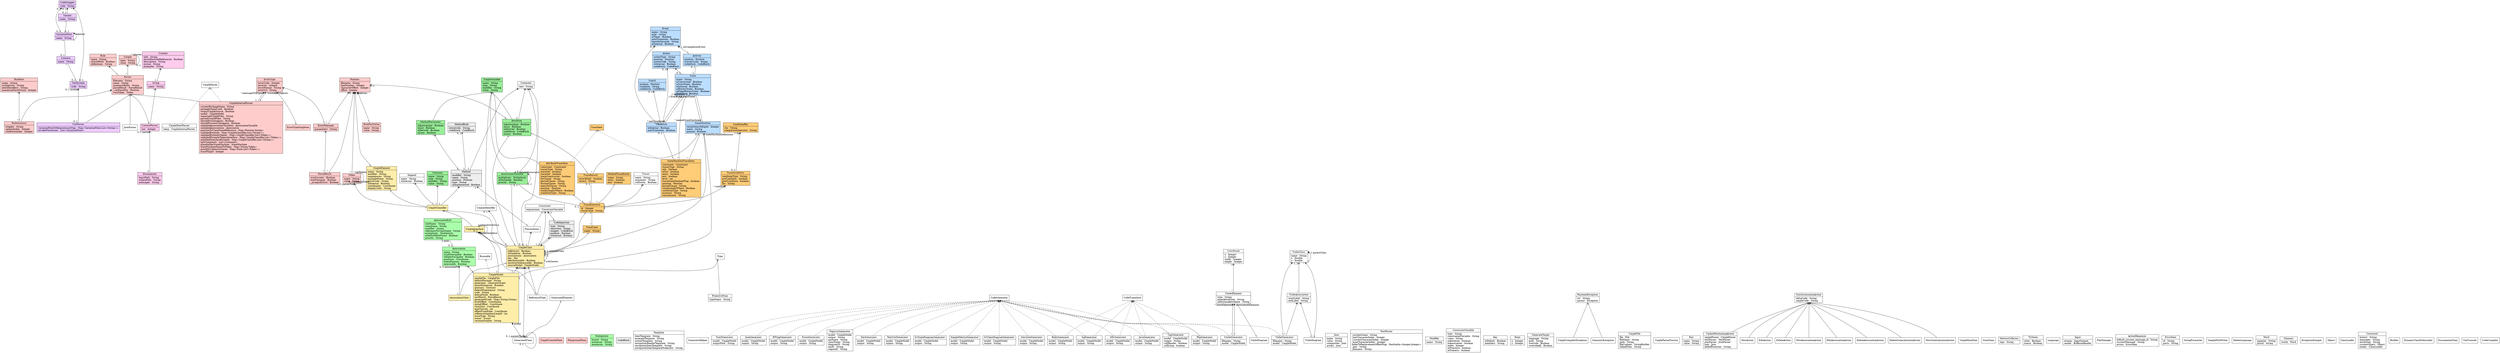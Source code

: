 // Code generated by Umple

digraph "DiagramMaster" {
  size="80,10"
  rankdir="BT"
  node [shape=record; href="javascript:Action.selectClass(\"\N\");"];

  // Class: Parser
  "Parser" [ style=filled, fillcolor="#FFCCCC" shape=record, label="{Parser|filename\ :\ String\l\
name\ :\ String\l\
grammarRules\ :\ String\l\
parseResult\ :\ ParseResult\l\
_curParsePos\ :\ Position\l\
rootToken\ :\ Token\l}",
   tooltip="class Parser
* Parses an Umple file (.ump) based on grammar rules.
 
 As parsing is going on \"tokens\" will be created and linked together in a hierarchy fashion based on what was parsed.
@umplesource DiagramMaster.ump 26
@umplesource Parser.ump 185
@umplesource Parser_Code.ump 710
"];

  // Class: UmpleInternalParser
  "UmpleInternalParser" [ style=filled, fillcolor="#FFCCCC" shape=record, label="{UmpleInternalParser|currentPackageName\ :\ String\l\
packageNameUsed\ :\ Boolean\l\
outputUmpleSource\ :\ Boolean\l\
model\ :\ UmpleModel\l\
unparsedUmpleFiles\ :\ String\l\
parsedUmpleFiles\ :\ String\l\
shouldProcessAgain\ :\ Boolean\l\
shouldProcessClassAgain\ :\ Boolean\l\
unlinkedAssociationVariables\ :\ AssociationVariable\l\
unlinkedAssociations\ :\ Association\l\
positionToClassNameReference\ :\ Map&lt;Position,String&gt;\l\
unlinkedExtends\ :\ Map&lt;UmpleClassifier,List&lt;String&gt;&gt;\l\
unlinkedExtendsTokens\ :\ Map&lt;UmpleClassifier,List&lt;Token&gt;&gt;\l\
unlinkedExtendsTokensInterface\ :\ Map&lt;UmpleClassifier,List&lt;Token&gt;&gt;\l\
unlinkedInterfaceExtends\ :\ Map&lt;UmpleClassifier,List&lt;String&gt;&gt;\l\
lastComments\ :\ List&lt;Comment&gt;\l\
placeholderStateMachine\ :\ StateMachine\l\
stateMachineNameToToken\ :\ Map&lt;String,Token&gt;\l\
possiblyUnknownStates\ :\ Map&lt;State,List&lt;Token&gt;&gt;\l\
traceFlagId\ :\ Integer\l}",
   tooltip="class UmpleInternalParser
Pink for core Umple classes for parsing and the model
Copyright: All contributers to the Umple Project

This file is made available subject to the open source license found at:
http://umple.org/license
This is our internal parser implementation for the Umple language.  It uses
a generic Parser that can read an external EBNF grammar file, and then populate
an abstract syntax tree.

The work of the UmpleInternalParser is 

a) The grammar definition (defined externally in *.grammar files)
b) Analyzing the AST to populate an Umple meta model instance
c) Delegating to our code generator to produce the necessary artifacts (i.e. Java / PHP / Ruby code)

Please refer to UmpleInternalParser_Code.ump for implementation details.
@umplesource DiagramMaster.ump 24
@umplesource UmpleInternalParser.ump 23
@umplesource UmpleInternalParser_Code.ump 33
@umplesource UmpleInternalParser_CodeCore.ump 17
@umplesource UmpleInternalParser_CodeClass.ump 17
@umplesource UmpleInternalParser_CodeConstraints.ump 17
@umplesource UmpleInternalParser_CodeStateMachine.ump 17
@umplesource UmpleInternalParser_CodeTrace.ump 17
@umplesource UmpleInternalParser_CodeLayout.ump 17
"];
  "UmpleInternalParser" -> "Parser" [arrowhead="empty"; samehead="gen"];

  "UmpleInternalParser" -> "UmpleParser" [  arrowhead="empty"; samehead="gen"; style=dashed];


  // Class: Rule
  "Rule" [ style=filled, fillcolor="#FFCCCC" shape=record, label="{Rule|name\ :\ String\l\
shouldHide\ :\ Boolean\l\
definitions\ :\ String\l}",
   tooltip="class Rule
* Represents a grammar rule, which has a name and contains definitions that describe it.
 
 Examples of this are a class definition.
@umplesource DiagramMaster.ump 27
@umplesource Parser.ump 143
"];

  // Class: Couple
  "Couple" [ style=filled, fillcolor="#FFCCCC" shape=record, label="{Couple|open\ :\ String\l\
close\ :\ String\l}",
   tooltip="class Couple
* An open-close pair, such as open curly brackets and close curly brackets
 Used to identify block start and end while parsing
@umplesource DiagramMaster.ump 28
@umplesource Parser.ump 18
@umplesource Parser_Code.ump 12
"];

  // Class: Position
  "Position" [ style=filled, fillcolor="#FFCCCC" shape=record, label="{Position|filename\ :\ String\l\
lineNumber\ :\ Integer\l\
characterOffset\ :\ Integer\l\
offset\ :\ Integer\l}",
   tooltip="class Position
* Used to indicate the coordinates of a position when parsing.  This is done by keeping track of the
 filename, the line number and the corresponding offset on that line number.
@umplesource DiagramMaster.ump 29
@umplesource Parser.ump 121
@umplesource Parser_Code.ump 322
"];

  // Class: RulePartValue
  "RulePartValue" [ style=filled, fillcolor="#FFCCCC" shape=record, label="{RulePartValue|name\ :\ String\l\
value\ :\ String\l}",
   tooltip="class RulePartValue
@umplesource DiagramMaster.ump 30
@umplesource Parser.ump 154
"];

  // Class: RulePart
  "RulePart" [ style=filled, fillcolor="#FFCCCC" shape=record, label="{RulePart|name\ :\ String\l\
multiplicity\ :\ String\l\
nextIdentifiers\ :\ String\l\
maximumPartsFound\ :\ Integer\l}",
   tooltip="class RulePart
* Part of a grammar rule
@umplesource DiagramMaster.ump 31
@umplesource Parser.ump 164
@umplesource Parser_Code.ump 426
"];

  // Class: RuleInstance
  "RuleInstance" [ style=filled, fillcolor="#FFCCCC" shape=record, label="{RuleInstance|stopAts\ :\ String\l\
updateIndex\ :\ Integer\l\
rulePartsIndex\ :\ Integer\l}",
   tooltip="class RuleInstance
* Data captured during parsing when a certain rule matches
@umplesource DiagramMaster.ump 32
@umplesource Parser.ump 214
@umplesource Parser_Code.ump 1399
"];

  // Class: Token
  "Token" [ style=filled, fillcolor="#FFCCCC" shape=record, label="{Token|name\ :\ String\l\
value\ :\ String\l}",
   tooltip="class Token
* Fundamental to all parsing, used in conjunction with rules and their definitions.
 As parsing is taking place these will indicate what is currently being looked for
 (such as a class definition or attribute) and helps to keep
 track of the positions that the input parser parsed things at.
@umplesource DiagramMaster.ump 33
@umplesource Parser.ump 100
@umplesource Parser_Code.ump 81
"];

  // Class: ErrorType
  "ErrorType" [ style=filled, fillcolor="#FFCCCC" shape=record, label="{ErrorType|errorCode\ :\ Integer\l\
severity\ :\ Integer\l\
errorFormat\ :\ String\l\
errorUrl\ :\ String\l}",
   tooltip="class ErrorType
* Represents an error type, which contains an error code, the severity of the error, etc.
 Error data is read from the en.error file
@umplesource DiagramMaster.ump 34
@umplesource Parser.ump 67
@umplesource Parser_Code.ump 1714
"];

  // Class: ErrorTypeSingleton
  "ErrorTypeSingleton" [ style=filled, fillcolor="#FFCCCC" shape=record, label="{ErrorTypeSingleton}",
   tooltip="class ErrorTypeSingleton
* Lists all the errors in the system
@umplesource DiagramMaster.ump 35
@umplesource Parser.ump 84
@umplesource Parser_Code.ump 1725
"];

  // Class: ErrorMessage
  "ErrorMessage" [ style=filled, fillcolor="#FFCCCC" shape=record, label="{ErrorMessage|parameters\ :\ String\l}",
   tooltip="class ErrorMessage
* Represents an error message, typically used with parsing.
@umplesource DiagramMaster.ump 36
@umplesource Parser.ump 51
@umplesource Parser_Code.ump 1693
"];

  // Class: ParseResult
  "ParseResult" [ style=filled, fillcolor="#FFCCCC" shape=record, label="{ParseResult|wasSuccess\ :\ Boolean\l\
hasWarnings\ :\ Boolean\l\
_acceptsErrors\ :\ Boolean\l}",
   tooltip="class ParseResult
* Represents the results of parsing, such as if it was successful,
 whether it had warnings, etc.
@umplesource DiagramMaster.ump 37
@umplesource Parser.ump 29
@umplesource Parser_Code.ump 1626
"];

  // Class: UmpleConsoleMain
  "UmpleConsoleMain" [ style=filled, fillcolor="#FFCCCC" shape=record, label="{UmpleConsoleMain}",
   tooltip="class UmpleConsoleMain
* Main program for the command line Umple compiler
 Run java -jar umple.jar --help for details
 Takes an umple file as an argument, which can in turn use (include) other
@umplesource DiagramMaster.ump 38
@umplesource Main_Code.ump 19
"];

  // Class: PlaygroundMain
  "PlaygroundMain" [ style=filled, fillcolor="#FFCCCC" shape=record, label="{PlaygroundMain}",
   tooltip="class PlaygroundMain
* Main program for umplesync.jar which is used by umpleonline
 when it wants to send changes to the diagram and have them applied to
 the text and vice versa

 TODO: Code smell - rename?
@umplesource DiagramMaster.ump 39
@umplesource Main_Code.ump 309
"];

  // Class: UmpleModel
  "UmpleModel" [ style=filled, fillcolor="#FFEEAA" shape=record, label="{UmpleModel|umpleFile\ :\ UmpleFile\l\
defaultPackage\ :\ String\l\
generates\ :\ GenerateTarget\l\
shouldGenerate\ :\ Boolean\l\
glossary\ :\ Glossary\l\
defaultNamespace\ :\ String\l\
code\ :\ String\l\
debugMode\ :\ Boolean\l\
lastResult\ :\ ParseResult\l\
generatedCode\ :\ Map&lt;String,String&gt;\l\
levelOffset\ :\ Coordinate\l\
initialOffset\ :\ Coordinate\l\
classSize\ :\ Coordinate\l\
maxYLevels\ :\ int\l\
offsetFromEdge\ :\ Coordinate\l\
reflexiveSegmentLength\ :\ int\l\
traceType\ :\ String\l\
tracer\ :\ Tracer\l\
versionNumber\ :\ String\l}",
   tooltip="class UmpleModel
Yellow for Classifiers, classes etc.
* Class UmpleModel is the central class describing the system being compiled.
 
 The model contains everything that was derived from an Umple file (.ump) when it was parsed such as 
 the classes, attributes, associations, state machines, methods, etc that were in it.
 
 Put another way, when an Umple file (.ump) is parsed an Umple model is populated with everything that was parsed from that file.
 
 Because of this it is absolutely critical to understand the model since it is basically the \"root\" of everything.
*
 In Umple_Code.ump: Methods for manipulating the Model
@umplesource DiagramMaster.ump 42
@umplesource Umple.ump 25
@umplesource Trace.ump 17
@umplesource UmpleVersion.ump 13
@umplesource Umple_Code.ump 18
"];
  "UmpleModel" -> "Runnable" [  arrowhead="empty"; samehead="gen"; style=dashed];


  // Class: UmpleElement
  "UmpleElement" [ style=filled, fillcolor="#FFEEAA" shape=record, label="{UmpleElement|name\ :\ String\l\
modifier\ :\ String\l\
namespaces\ :\ String\l\
packageName\ :\ String\l\
extraCode\ :\ String\l\
isInternal\ :\ Boolean\l\
coordinates\ :\ Coordinate\l\
displayColor\ :\ String\l}",
   tooltip="class UmpleElement
* An UmpleElement is one of the top-level items found in an Umple model
 Currently it has one subclass, UmpleClassifier
@umplesource DiagramMaster.ump 45
@umplesource Umple.ump 72
@umplesource Umple_Code.ump 622
"];

  // Class: UmpleClassifier
  "UmpleClassifier" [ style=filled, fillcolor="#FFEEAA" shape=record, label="{UmpleClassifier}",
   tooltip="class UmpleClassifier
* Represents an Umple classifier: a Class or Interface
@umplesource DiagramMaster.ump 44
@umplesource Umple.ump 308
"];
  "UmpleClassifier" -> "UmpleElement" [arrowhead="empty"; samehead="gen"];


  // Class: UmpleInterface
  "UmpleInterface" [ style=filled, fillcolor="#FFEEAA" shape=record, label="{UmpleInterface}",
   tooltip="class UmpleInterface
* Represents a interface.
 Like a class, but can't have any concrete methods, attributes or associations.
@umplesource DiagramMaster.ump 43
@umplesource Umple.ump 325
@umplesource Umple_Code.ump 591
"];
  "UmpleInterface" -> "UmpleClassifier" [arrowhead="empty"; samehead="gen"];


  // Class: UmpleClass
  "UmpleClass" [ style=filled, fillcolor="#FFEEAA" shape=record, label="{UmpleClass|isAbstract\ :\ Boolean\l\
isSingleton\ :\ Boolean\l\
associations\ :\ Association\l\
key\ :\ Key\l\
iAmImmutable\ :\ Boolean\l\
ancestorIsImmutable\ :\ Boolean\l\
sourceModel\ :\ UmpleModel\l}",
   tooltip="class UmpleClass
* An UmpleClass can contain attributes, associations, state machines and methods.
 It can also have various other information such as a key (to identify uniqueness),
 code to inject into generated code, and comments. It can be tagged with various
 patterns, such as 'singleton', meaning that there can only be one instance,
 and abstract, meaning it can't have any instances.
* In Umple_Code.ump: Methods for computing complex properties
@umplesource DiagramMaster.ump 47
@umplesource Umple.ump 343
@umplesource Trace.ump 159
@umplesource Umple_Code.ump 656
"];
  "UmpleClass" -> "UmpleClassifier" [arrowhead="empty"; samehead="gen"];


  // Class: AssociationClass
  "AssociationClass" [ style=filled, fillcolor="#FFEEAA" shape=record, label="{AssociationClass}",
   tooltip="class AssociationClass
* A combination of Class and Association (as defined in UML)
 An AssociationClass is a full-fledged class, but at the same time
 It associates two other classes that would otherwise have a many-many
 relationship. Instances of the AssociationClass represent data 
 held by the links between those two classes.
@umplesource DiagramMaster.ump 46
@umplesource Umple.ump 419
@umplesource Umple_Code.ump 645
"];
  "AssociationClass" -> "UmpleClass" [arrowhead="empty"; samehead="gen"];


  // Class: Association
  "Association" [ style=filled, fillcolor="#AAFFAA" shape=record, label="{Association|name\ :\ String\l\
isLeftNavigable\ :\ Boolean\l\
isRightNavigable\ :\ Boolean\l\
positions\ :\ Coordinate\l\
tokenPosition\ :\ Position\l\
immutable\ :\ Boolean\l}",
   tooltip="class Association
Green for things to do with associations and attributes
* Represents an association, typically between two Umple classes (1-1, 1-*, *-1, etc).
 An association in UML/Umple represents a relationship that exists at run time
 where instances of one class reference the other, and (if bidirectional) instance
 of the other class reference the first cass.
 The number of references is governed by the Multiplicity at each AssociationEnd
@umplesource DiagramMaster.ump 50
@umplesource Umple.ump 492
@umplesource Umple_Code.ump 1110
"];

  // Class: AssociationEnd
  "AssociationEnd" [ style=filled, fillcolor="#AAFFAA" shape=record, label="{AssociationEnd|roleName\ :\ String\l\
className\ :\ String\l\
modifier\ :\ String\l\
referenceToClassName\ :\ String\l\
multiplicity\ :\ Multiplicity\l\
isDefaultRoleName\ :\ Boolean\l\
priority\ :\ String\l}",
   tooltip="class AssociationEnd
* An association end represents one logical end of an association
 
 See also AssociationVariable
 TODO: Code smell referenceToClassName is a duplication, can access via the association 
 Create a derived attribute otherend (the other AssociationEnd)
* In Umple_Code.ump: Methods for computing compound properties
@umplesource DiagramMaster.ump 51
@umplesource Umple.ump 514
@umplesource Umple_Code.ump 1223
"];

  // Class: Multiplicity
  "Multiplicity" [ style=filled, fillcolor="#AAFFAA" shape=record, label="{Multiplicity|bound\ :\ String\l\
minimum\ :\ String\l\
maximum\ :\ String\l}",
   tooltip="class Multiplicity
* A multplicity constrains the number of linked objects at one end of an
 association

 TODO: extract derived attributes from Umple_Code.ump (getLowerBound etc.)
* In Umple_Code.ump: Methods for querying various propertiies of a Multiplicit
@umplesource DiagramMaster.ump 52
@umplesource Umple.ump 565
@umplesource Umple_Code.ump 1521
"];

  // Class: UmpleVariable
  "UmpleVariable" [ style=filled, fillcolor="#99EE99" shape=record, label="{UmpleVariable|name\ :\ String\l\
type\ :\ String\l\
modifier\ :\ String\l\
value\ :\ String\l}",
   tooltip="class UmpleVariable
* Superclass for tracking member variables in all target languages
 TODO: Code smell because we have both an association variable and also an association
 This class should go and instead AssociationEnd should be the member variable
@umplesource DiagramMaster.ump 54
@umplesource Umple.ump 430
@umplesource Umple_Code.ump 1050
@umplesource Trace_Code.ump 16
"];

  // Class: AssociationVariable
  "AssociationVariable" [ style=filled, fillcolor="#99EE99" shape=record, label="{AssociationVariable|multiplicity\ :\ Multiplicity\l\
isNavigable\ :\ Boolean\l\
priority\ :\ String\l}",
   tooltip="class AssociationVariable
* An association variable represents one of the variables used to represent
 an association. In a two-directional association (navigable) there would
 be one of these in each associated class.

 See also AssociationEnd

 TODO: Code smell. Should be replaced by the 'otherEnd' of the AssociationEnd
* In Umple_Code.ump: Methods for testing various complex properties
@umplesource DiagramMaster.ump 55
@umplesource Umple.ump 542
@umplesource Umple_Code.ump 1347
"];
  "AssociationVariable" -> "UmpleVariable" [arrowhead="empty"; samehead="gen"];


  // Class: MethodParameter
  "MethodParameter" [ style=filled, fillcolor="#99EE99" shape=record, label="{MethodParameter|isAutounique\ :\ Boolean\l\
isList\ :\ Boolean\l\
isDerived\ :\ Boolean\l\
isLazy\ :\ Boolean\l}",
   tooltip="class MethodParameter
* Represents a parameter in a method and its various forms.
@umplesource DiagramMaster.ump 56
@umplesource Umple.ump 177
"];
  "MethodParameter" -> "UmpleVariable" [arrowhead="empty"; samehead="gen"];


  // Class: Attribute
  "Attribute" [ style=filled, fillcolor="#99EE99" shape=record, label="{Attribute|isAutounique\ :\ Boolean\l\
isList\ :\ Boolean\l\
isDerived\ :\ Boolean\l\
codeblock\ :\ CodeBlock\l\
isLazy\ :\ Boolean\l}",
   tooltip="class Attribute
* Represents an attribute.
 An attribute is more abstract than an instance variable / property in that
 it can be derived, and have various other modifiers such as being
 initialized, lazy (does not appear in constructor and must be initialized
 after construction), etc.
@umplesource DiagramMaster.ump 57
@umplesource Umple.ump 458
@umplesource Umple_Code.ump 1077
"];
  "Attribute" -> "UmpleVariable" [arrowhead="empty"; samehead="gen"];


  // Class: Constant
  "Constant" [ style=filled, fillcolor="#99EE99" shape=record, label="{Constant|name\ :\ String\l\
type\ :\ String\l\
modifier\ :\ String\l\
value\ :\ String\l}",
   tooltip="class Constant
* Represents a constant.
@umplesource DiagramMaster.ump 58
@umplesource Umple.ump 157
"];

  // Class: State
  "State" [ style=filled, fillcolor="#BBDDFF" shape=record, label="{State|name\ :\ String\l\
isConcurrent\ :\ Boolean\l\
isStartState\ :\ Boolean\l\
isInternal\ :\ Boolean\l\
isHistoryState\ :\ Boolean\l\
isDeepHistoryState\ :\ Boolean\l\
finalState\ :\ Boolean\l}",
   tooltip="class State
Blue for things to do with state machines
* One of the values in which a state machine can be at any given point in time
@umplesource DiagramMaster.ump 61
@umplesource StateMachine.ump 37
@umplesource StateMachine_Code.ump 303
@umplesource Trace_Code.ump 62
"];

  // Class: StateMachine
  "StateMachine" [ style=filled, fillcolor="#BBDDFF" shape=record, label="{StateMachine|recentSearchDepth\ :\ Integer\l\
name\ :\ String\l\
queued\ :\ Boolean\l}",
   tooltip="class StateMachine
* An entity in a running program that can have a set of values (states) and which
 changes values by taking transitions in response to various events.
@umplesource DiagramMaster.ump 62
@umplesource StateMachine.ump 18
@umplesource StateMachine_Code.ump 14
"];

  // Class: Event
  "Event" [ style=filled, fillcolor="#BBDDFF" shape=record, label="{Event|name\ :\ String\l\
args\ :\ String\l\
isTimer\ :\ Boolean\l\
autoTransition\ :\ Boolean\l\
timerInSeconds\ :\ String\l\
isInternal\ :\ Boolean\l}",
   tooltip="class Event
@umplesource DiagramMaster.ump 63
@umplesource StateMachine.ump 162
@umplesource StateMachine_Code.ump 445
"];

  // Class: Action
  "Action" [ style=filled, fillcolor="#BBDDFF" shape=record, label="{Action|actionType\ :\ String\l\
position\ :\ Position\l\
actionCode\ :\ String\l\
isInternal\ :\ Boolean\l\
codeblock\ :\ CodeBlock\l}",
   tooltip="class Action
* A quickly-executed block of code that is run upon entry or exit from a state
@umplesource DiagramMaster.ump 64
@umplesource StateMachine.ump 124
"];

  // Class: Activity
  "Activity" [ style=filled, fillcolor="#BBDDFF" shape=record, label="{Activity|position\ :\ Position\l\
activityCode\ :\ String\l\
codeblock\ :\ CodeBlock\l}",
   tooltip="class Activity
* Some code to execute for an extended period while in a state
 This code is found after they keyword 'do' in Umple
 The code is executed in a separate threat, and can be terminated by
 an outgoing transition. Upon completion of the activity, any
 autotransition will be taken
@umplesource DiagramMaster.ump 65
@umplesource StateMachine.ump 63
"];

  // Class: Transition
  "Transition" [ style=filled, fillcolor="#BBDDFF" shape=record, label="{Transition|isInternal\ :\ Boolean\l\
autoTransition\ :\ Boolean\l}",
   tooltip="class Transition
* Specifies, within a state, what happens with a certain event (method call) occurs
 Normally the state machine will go to a new state after executing various actions and
 activities.
 The guard is a boolean condition that may prevent triggering the transition
@umplesource DiagramMaster.ump 66
@umplesource StateMachine.ump 105
@umplesource StateMachine_Code.ump 435
"];

  // Class: Guard
  "Guard" [ style=filled, fillcolor="#BBDDFF" shape=record, label="{Guard|position\ :\ Position\l\
condition\ :\ String\l\
codeblock\ :\ CodeBlock\l}",
   tooltip="class Guard
* A boolean condition that is checked when an event method is called
 If the result is true the transition may be taken
@umplesource DiagramMaster.ump 67
@umplesource StateMachine.ump 179
"];

  // Class: VmlParser
  "VmlParser" [ style=filled, fillcolor="#EECCFF" shape=record, label="{VmlParser|variationPointToRequiresListMap\ :\ Map&lt;VariationPoint,List&lt;String&gt;&gt;\l\
invokedVariations\ :\ List&lt;VariationPoint&gt;\l}",
   tooltip="class VmlParser
Purple for VML stuff
* Specialist parser for parsing VML
@umplesource DiagramMaster.ump 70
@umplesource Vml.ump 95
@umplesource Vml_Code.ump 174
@umplesource Vml_Code.ump 401
"];
  "VmlParser" -> "Parser" [arrowhead="empty"; samehead="gen"];


  // Class: VmlSystem
  "VmlSystem" [ style=filled, fillcolor="#EECCFF" shape=record, label="{VmlSystem|code\ :\ String\l}",
   tooltip="class VmlSystem
* VML (Variability Modeling Language) is an Umple add-on that
 allows you co construct and Umple model from a variety of
 CodeSnippets that are put together to create different
 versions of a product line or product family, by invoking
 one or more Variants of a variationPoint within a concern
 An online tool is available at
 http://try.umple.org/vml.php
 It is the intention to integrate VML into the core Umple language
@umplesource DiagramMaster.ump 71
@umplesource Vml.ump 24
@umplesource Vml_Code.ump 68
@umplesource Vml_Code.ump 392
"];

  // Class: Concern
  "Concern" [ style=filled, fillcolor="#EECCFF" shape=record, label="{Concern|name\ :\ String\l}",
   tooltip="class Concern
* A named group of VariationPoints.
POSITION INFORMATION
@umplesource DiagramMaster.ump 72
@umplesource Vml.ump 46
@umplesource Vml_Code.ump 87
@umplesource Vml_Code.ump 369
"];

  // Class: VariationPoint
  "VariationPoint" [ style=filled, fillcolor="#EECCFF" shape=record, label="{VariationPoint|name\ :\ String\l}",
   tooltip="class VariationPoint
* Identifies where one product line member may differ
 from another.
@umplesource DiagramMaster.ump 73
@umplesource Vml.ump 58
@umplesource Vml_Code.ump 127
@umplesource Vml_Code.ump 376
"];

  // Class: Variant
  "Variant" [ style=filled, fillcolor="#EECCFF" shape=record, label="{Variant|name\ :\ String\l}",
   tooltip="class Variant
* A named code snippet within a variabt
@umplesource DiagramMaster.ump 74
@umplesource Vml.ump 72
@umplesource Vml_Code.ump 159
@umplesource Vml_Code.ump 385
"];

  // Class: CodeSnippet
  "CodeSnippet" [ style=filled, fillcolor="#EECCFF" shape=record, label="{CodeSnippet|code\ :\ String\l}",
   tooltip="class CodeSnippet
* A piece of code (typically umple) that will be
 selected to be added to a product line if
 a certain variant within a variation point is
 selected.
@umplesource DiagramMaster.ump 75
@umplesource Vml.ump 85
@umplesource Vml_Code.ump 112
@umplesource Vml_Code.ump 408
"];

  // Class: Documenter
  "Documenter" [ style=filled, fillcolor="#FFCCEE" shape=record, label="{Documenter|inputPath\ :\ String\l\
outputPath\ :\ String\l\
messages\ :\ String\l}",
   tooltip="class Documenter
Violet for diagram stuff
* The tool to create the html text of the Umple user manual
@umplesource DiagramMaster.ump 78
@umplesource Documenter.ump 17
@umplesource Documenter_Code.ump 50
"];

  // Class: ContentParser
  "ContentParser" [ style=filled, fillcolor="#FFCCEE" shape=record, label="{ContentParser|init\ :\ Integer\l}",
   tooltip="class ContentParser
* Specialist parser for the Umple user manual
 Parses files in build/reference/*
@umplesource DiagramMaster.ump 79
@umplesource Documenter.ump 69
@umplesource Documenter_Code.ump 347
"];
  "ContentParser" -> "Parser" [arrowhead="empty"; samehead="gen"];


  // Class: Group
  "Group" [ style=filled, fillcolor="#FFCCEE" shape=record, label="{Group|name\ :\ String\l}",
   tooltip="class Group
* A section of the Umple user manual
 Defined in the build/references/order.group
@umplesource DiagramMaster.ump 80
@umplesource Documenter.ump 59
@umplesource Documenter_Code.ump 339
"];

  // Class: Content
  "Content" [ style=filled, fillcolor="#FFCCEE" shape=record, label="{Content|title\ :\ String\l\
shouldIncludeReferences\ :\ Boolean\l\
description\ :\ String\l\
syntax\ :\ String\l\
examples\ :\ String\l}",
   tooltip="class Content
* Data for the user manual taken from one of the files in 
 build/reference
@umplesource DiagramMaster.ump 81
@umplesource Documenter.ump 35
@umplesource Documenter_Code.ump 330
"];

  // Class: TraceDirective
  "TraceDirective" [ style=filled, fillcolor="#FFCC77" shape=record, label="{TraceDirective|id\ :\ Integer\l\
tracerType\ :\ String\l}",
   tooltip="class TraceDirective
Orange for Trace stuff
* A statement found in Umple that directs code to be generated
 to trace a model element and generate output using some tracing tool
@umplesource DiagramMaster.ump 85
@umplesource DiagramMaster.ump 92
@umplesource Trace.ump 71
"];

  // Class: TraceCase
  "TraceCase" [ style=filled, fillcolor="#FFCC77" shape=record, label="{TraceCase|name\ :\ String\l}",
   tooltip="class TraceCase
* To be done. A group of trace directives that can be switched on or off by other
 trace directives
@umplesource DiagramMaster.ump 86
@umplesource Trace.ump 153
"];

  // Class: TraceRecord
  "TraceRecord" [ style=filled, fillcolor="#FFCC77" shape=record, label="{TraceRecord|recordOnly\ :\ boolean\l\
record\ :\ String\l}",
   tooltip="class TraceRecord
* Data to record in a trace directive
@umplesource DiagramMaster.ump 87
@umplesource Trace.ump 52
"];

  // Class: TraceCondition
  "TraceCondition" [ style=filled, fillcolor="#FFCC77" shape=record, label="{TraceCondition|conditionType\ :\ String\l\
preCondition\ :\ boolean\l\
postCondition\ :\ boolean\l\
lhs\ :\ String\l}",
   tooltip="class TraceCondition
* An element of Boolean logic determining whether a trace directive
 when encountered, will result in trace output
@umplesource DiagramMaster.ump 88
@umplesource Trace.ump 33
"];

  // Class: StateMachineTraceItem
  "StateMachineTraceItem" [ style=filled, fillcolor="#FFCC77" shape=record, label="{StateMachineTraceItem|constraint\ :\ Constraint\l\
tracerType\ :\ String\l\
isIn\ :\ boolean\l\
isOut\ :\ boolean\l\
entry\ :\ boolean\l\
exit\ :\ boolean\l\
level\ :\ int\l\
traceStateMachineFlag\ :\ boolean\l\
position\ :\ Position\l\
periodClause\ :\ String\l\
conditionallyWhere\ :\ Boolean\l\
conditionType\ :\ String\l\
accessor\ :\ String\l\
concatinator\ :\ String\l}",
   tooltip="class StateMachineTraceItem
* An element of a trace directive that indicates to trace one or more state machines
 or transitions
@umplesource DiagramMaster.ump 89
@umplesource Trace.ump 122
@umplesource Trace_Code.ump 306
"];
  "StateMachineTraceItem" -> "TraceItem" [  arrowhead="empty"; samehead="gen"; style=dashed];


  // Class: AttributeTraceItem
  "AttributeTraceItem" [ style=filled, fillcolor="#FFCC77" shape=record, label="{AttributeTraceItem|constraint\ :\ Constraint\l\
tracerType\ :\ String\l\
traceSet\ :\ boolean\l\
traceGet\ :\ boolean\l\
traceConstructor\ :\ boolean\l\
forClause\ :\ String\l\
periodClause\ :\ String\l\
duringClause\ :\ String\l\
executeClause\ :\ String\l\
position\ :\ Position\l\
conditionallyWhere\ :\ Boolean\l\
conditionType\ :\ String\l}",
   tooltip="class AttributeTraceItem
* An element of a trace directive that indicates to trace one or more attributes
@umplesource DiagramMaster.ump 90
@umplesource Trace.ump 97
@umplesource Trace_Code.ump 195
"];
  "AttributeTraceItem" -> "TraceItem" [  arrowhead="empty"; samehead="gen"; style=dashed];


  // Class: MethodTraceEntity
  "MethodTraceEntity" [ style=filled, fillcolor="#FFCC77" shape=record, label="{MethodTraceEntity|name\ :\ String\l\
entry\ :\ boolean\l\
exit\ :\ boolean\l}",
   tooltip="class MethodTraceEntity
@umplesource DiagramMaster.ump 91
@umplesource Trace.ump 60
"];

  // Class: TraceItem
  "TraceItem" [ style=filled, fillcolor="#FFCC77" shape=record, label="{TraceItem}",
   tooltip="class TraceItem
@umplesource DiagramMaster.ump 93
"];

  // Class: ConditionRhs
  "ConditionRhs" [ style=filled, fillcolor="#FFCC77" shape=record, label="{ConditionRhs|rhs\ :\ String\l\
comparisonOperator\ :\ String\l}",
   tooltip="class ConditionRhs
@umplesource DiagramMaster.ump 94
@umplesource Trace.ump 43
"];

  // Class: Method
  "Method" [ style=filled, fillcolor="#EEEEEE" shape=record, label="{Method|modifier\ :\ String\l\
name\ :\ String\l\
position\ :\ Position\l\
type\ :\ String\l\
isImplemented\ :\ Boolean\l}",
   tooltip="class Method
Grey for methods and code injections
* A method in an Umple class or interface
 Umple Methods are coded by the programmer in the language(s) of their choice
@umplesource DiagramMaster.ump 97
@umplesource Umple.ump 108
@umplesource Umple_Code.ump 417
"];

  // Class: MethodBody
  "MethodBody" [ style=filled, fillcolor="#EEEEEE" shape=record, label="{MethodBody|extraCode\ :\ String\l\
codeblock\ :\ CodeBlock\l}",
   tooltip="class MethodBody
* The contents of a method, such as the code within it.
@umplesource DiagramMaster.ump 98
@umplesource Umple.ump 147
@umplesource Umple_Code.ump 461
"];

  // Class: CodeInjection
  "CodeInjection" [ style=filled, fillcolor="#EEEEEE" shape=record, label="{CodeInjection|type\ :\ String\l\
operation\ :\ String\l\
snippet\ :\ CodeBlock\l\
position\ :\ Position\l\
isInternal\ :\ Boolean\l}",
   tooltip="class CodeInjection
* A block of code that can be injected into one or more methods, constructor, etc.
@umplesource DiagramMaster.ump 99
@umplesource Umple.ump 281
@umplesource Umple_Code.ump 533
"];

  // Class: CodeBlock
  "CodeBlock" [ style=filled, fillcolor="#EEEEEE" shape=record, label="{CodeBlock}",
   tooltip="class CodeBlock
* A block of code in an arbitrary language to be injected into generated code
@umplesource DiagramMaster.ump 100
@umplesource Umple.ump 270
@umplesource Umple_Code.ump 483
"];

  // Class: Template
  "Template" [shape=record, label="{Template|htmlTemplate\ :\ String\l\
exampleTemplate\ :\ String\l\
syntaxTemplate\ :\ String\l\
navigationHeaderTemplate\ :\ String\l\
navigationItemTemplate\ :\ String\l\
navigationItemTemplateNoAnchor\ :\ String\l}",
   tooltip="class Template
* Set of html templates used in the Umple User manual for certain
 kinds of page elements
@umplesource Documenter.ump 79
@umplesource Documenter_Code.ump 412
"];

  // Class: GeneratorHelper
  "GeneratorHelper" [shape=record, label="{GeneratorHelper}",
   tooltip="class GeneratorHelper
@umplesource Generator.ump 37
@umplesource GeneratorHelper_Code.ump 20
@umplesource GeneratorHelper_CodeClass.ump 16
@umplesource GeneratorHelper_CodeStateMachine.ump 16
@umplesource GeneratorHelper_CodeTrace.ump 16
"];

  // Class: EcoreGenerator
  "EcoreGenerator" [shape=record, label="{EcoreGenerator|model\ :\ UmpleModel\l\
output\ :\ String\l}",
   tooltip="class EcoreGenerator
@umplesource Generator.ump 42
@umplesource Generator_CodeEcore.ump 12
"];
  "EcoreGenerator" -> "CodeGenerator" [  arrowhead="empty"; samehead="gen"; style=dashed];


  // Class: PapyrusGenerator
  "PapyrusGenerator" [shape=record, label="{PapyrusGenerator|model\ :\ UmpleModel\l\
output\ :\ String\l\
smName\ :\ String\l\
className\ :\ String\l\
diagramID\ :\ String\l\
smID\ :\ String\l\
regionID\ :\ String\l}",
   tooltip="class PapyrusGenerator
@umplesource Generator.ump 56
@umplesource Generator_CodePapyrus.ump 12
"];
  "PapyrusGenerator" -> "CodeGenerator" [  arrowhead="empty"; samehead="gen"; style=dashed];


  // Class: XmiGenerator
  "XmiGenerator" [shape=record, label="{XmiGenerator|model\ :\ UmpleModel\l\
output\ :\ String\l}",
   tooltip="class XmiGenerator
@umplesource Generator.ump 70
@umplesource Generator_CodeXmi.ump 12
"];
  "XmiGenerator" -> "CodeGenerator" [  arrowhead="empty"; samehead="gen"; style=dashed];


  // Class: TextUmlGenerator
  "TextUmlGenerator" [shape=record, label="{TextUmlGenerator|model\ :\ UmpleModel\l\
output\ :\ String\l}",
   tooltip="class TextUmlGenerator
@umplesource Generator.ump 84
@umplesource Generator_CodeTextUml.ump 12
"];
  "TextUmlGenerator" -> "CodeGenerator" [  arrowhead="empty"; samehead="gen"; style=dashed];


  // Class: GvStateDiagramGenerator
  "GvStateDiagramGenerator" [shape=record, label="{GvStateDiagramGenerator|model\ :\ UmpleModel\l\
output\ :\ String\l}",
   tooltip="class GvStateDiagramGenerator
@umplesource Generator.ump 98
@umplesource Generator_CodeGvStateDiagram.ump 26
"];
  "GvStateDiagramGenerator" -> "CodeGenerator" [  arrowhead="empty"; samehead="gen"; style=dashed];


  // Class: SimpleMetricsGenerator
  "SimpleMetricsGenerator" [shape=record, label="{SimpleMetricsGenerator|model\ :\ UmpleModel\l\
output\ :\ String\l}",
   tooltip="class SimpleMetricsGenerator
@umplesource Generator.ump 112
@umplesource Generator_CodeSimpleMetrics.ump 17
"];
  "SimpleMetricsGenerator" -> "CodeGenerator" [  arrowhead="empty"; samehead="gen"; style=dashed];


  // Class: GvClassDiagramGenerator
  "GvClassDiagramGenerator" [shape=record, label="{GvClassDiagramGenerator|model\ :\ UmpleModel\l\
output\ :\ String\l}",
   tooltip="class GvClassDiagramGenerator
@umplesource Generator.ump 126
@umplesource Generator_CodeGvClassDiagram.ump 18
"];
  "GvClassDiagramGenerator" -> "CodeGenerator" [  arrowhead="empty"; samehead="gen"; style=dashed];


  // Class: SimulateGenerator
  "SimulateGenerator" [shape=record, label="{SimulateGenerator|model\ :\ UmpleModel\l\
output\ :\ String\l}",
   tooltip="class SimulateGenerator
@umplesource Generator.ump 140
@umplesource Generator_CodeSimulate.ump 12
"];
  "SimulateGenerator" -> "CodeGenerator" [  arrowhead="empty"; samehead="gen"; style=dashed];


  // Class: YumlGenerator
  "YumlGenerator" [shape=record, label="{YumlGenerator|model\ :\ UmpleModel\l\
outputPath\ :\ String\l}",
   tooltip="class YumlGenerator
@umplesource Generator.ump 154
@umplesource Generator_CodeYuml.ump 12
"];
  "YumlGenerator" -> "CodeGenerator" [  arrowhead="empty"; samehead="gen"; style=dashed];


  // Class: JsonGenerator
  "JsonGenerator" [shape=record, label="{JsonGenerator|model\ :\ UmpleModel\l\
output\ :\ String\l}",
   tooltip="class JsonGenerator
@umplesource Generator.ump 167
@umplesource Generator_CodeJson.ump 12
"];
  "JsonGenerator" -> "CodeGenerator" [  arrowhead="empty"; samehead="gen"; style=dashed];


  // Class: JavaGenerator
  "JavaGenerator" [shape=record, label="{JavaGenerator|model\ :\ UmpleModel\l\
output\ :\ String\l}",
   tooltip="class JavaGenerator
@umplesource Generator.ump 178
@umplesource Generator_CodeJava.ump 12
"];
  "JavaGenerator" -> "CodeGenerator" [  arrowhead="empty"; samehead="gen"; style=dashed];

  "JavaGenerator" -> "CodeTranslator" [  arrowhead="empty"; samehead="gen"; style=dashed];


  // Class: RTCppGenerator
  "RTCppGenerator" [shape=record, label="{RTCppGenerator|model\ :\ UmpleModel\l\
output\ :\ String\l}",
   tooltip="class RTCppGenerator
@umplesource Generator.ump 195
@umplesource Generator_CodeRTCpp.ump 12
"];
  "RTCppGenerator" -> "CodeGenerator" [  arrowhead="empty"; samehead="gen"; style=dashed];


  // Class: CppGenerator
  "CppGenerator" [shape=record, label="{CppGenerator|model\ :\ UmpleModel\l\
output\ :\ String\l\
callHeader\ :\ boolean\l\
callLttng\ :\ boolean\l}",
   tooltip="class CppGenerator
@umplesource Generator.ump 212
@umplesource Generator_CodeCpp.ump 12
"];
  "CppGenerator" -> "CodeGenerator" [  arrowhead="empty"; samehead="gen"; style=dashed];

  "CppGenerator" -> "CodeTranslator" [  arrowhead="empty"; samehead="gen"; style=dashed];


  // Class: PhpGenerator
  "PhpGenerator" [shape=record, label="{PhpGenerator|model\ :\ UmpleModel\l\
output\ :\ String\l}",
   tooltip="class PhpGenerator
@umplesource Generator.ump 230
@umplesource Generator_CodePhp.ump 12
"];
  "PhpGenerator" -> "CodeGenerator" [  arrowhead="empty"; samehead="gen"; style=dashed];

  "PhpGenerator" -> "CodeTranslator" [  arrowhead="empty"; samehead="gen"; style=dashed];


  // Class: RubyGenerator
  "RubyGenerator" [shape=record, label="{RubyGenerator|model\ :\ UmpleModel\l\
output\ :\ String\l}",
   tooltip="class RubyGenerator
@umplesource Generator.ump 247
@umplesource Generator_CodeRuby.ump 12
"];
  "RubyGenerator" -> "CodeGenerator" [  arrowhead="empty"; samehead="gen"; style=dashed];

  "RubyGenerator" -> "CodeTranslator" [  arrowhead="empty"; samehead="gen"; style=dashed];


  // Class: SqlGenerator
  "SqlGenerator" [shape=record, label="{SqlGenerator|model\ :\ UmpleModel\l\
output\ :\ String\l}",
   tooltip="class SqlGenerator
@umplesource Generator.ump 264
@umplesource Generator_CodeSql.ump 12
"];
  "SqlGenerator" -> "CodeGenerator" [  arrowhead="empty"; samehead="gen"; style=dashed];

  "SqlGenerator" -> "CodeTranslator" [  arrowhead="empty"; samehead="gen"; style=dashed];


  // Class: SDLGenerator
  "SDLGenerator" [shape=record, label="{SDLGenerator|model\ :\ UmpleModel\l\
output\ :\ String\l}",
   tooltip="class SDLGenerator
@umplesource Generator.ump 281
@umplesource Generator_CodeSDL.ump 12
"];
  "SDLGenerator" -> "CodeGenerator" [  arrowhead="empty"; samehead="gen"; style=dashed];

  "SDLGenerator" -> "CodeTranslator" [  arrowhead="empty"; samehead="gen"; style=dashed];


  // Class: JsonParser
  "JsonParser" [shape=record, label="{JsonParser}",
   tooltip="class JsonParser
@umplesource Json.ump 12
@umplesource Json_Code.ump 12
"];
  "JsonParser" -> "Parser" [arrowhead="empty"; samehead="gen"];


  // Class: Json
  "Json" [shape=record, label="{Json|name\ :\ String\l\
value\ :\ String\l\
composites\ :\ Json\l\
arrays\ :\ Json\l}",
   tooltip="class Json
@umplesource Json.ump 17
@umplesource Json_Code.ump 127
"];

  // Class: TextParser
  "TextParser" [shape=record, label="{TextParser|_currentName\ :\ String\l\
_lastCharacterIndex\ :\ Integer\l\
_currentCharacterIndex\ :\ Integer\l\
_maxCharacterIndex\ :\ Integer\l\
indexToReplacementOffsetMap\ :\ Hashtable&lt;Integer,Integer&gt;\l\
_text\ :\ String\l\
_filename\ :\ String\l}",
   tooltip="class TextParser
* Parses textual input and used in conjunction with the umple parser and internal parser to tokenize the contents of a file such
 as an Umple file.
@umplesource TextParser.ump 16
@umplesource TextParser_Code.ump 12
"];

  // Class: UmletGenerator
  "UmletGenerator" [shape=record, label="{UmletGenerator|filename\ :\ String\l\
model\ :\ UmpleModel\l}",
   tooltip="class UmletGenerator
@umplesource Umlet.ump 14
@umplesource Umlet_Code.ump 12
"];
  "UmletGenerator" -> "CodeGenerator" [  arrowhead="empty"; samehead="gen"; style=dashed];


  // Class: UmletDiagram
  "UmletDiagram" [shape=record, label="{UmletDiagram}",
   tooltip="class UmletDiagram
@umplesource Umlet.ump 26
@umplesource Umlet_Code.ump 140
"];

  // Class: UmletElement
  "UmletElement" [shape=record, label="{UmletElement|type\ :\ String\l\
panelAttributes\ :\ String\l\
additionalAttributes\ :\ String\l}",
   tooltip="class UmletElement
@umplesource Umlet.ump 31
"];

  // Class: Modifier
  "Modifier" [shape=record, label="{Modifier|name\ :\ String\l}",
   tooltip="class Modifier
* TO DO: Determine if this can be deleted
@umplesource Umple.ump 139
"];

  // Class: UniqueIdentifier
  "UniqueIdentifier" [shape=record, label="{UniqueIdentifier}",
   tooltip="class UniqueIdentifier
@umplesource Umple.ump 171
@umplesource Umple.ump 448
"];
  "UniqueIdentifier" -> "UmpleVariable" [arrowhead="empty"; samehead="gen"];


  // Class: Type
  "Type" [shape=record, label="{Type}",
   tooltip="class Type
* NOT used right now
 Type is a simple string
@umplesource Umple.ump 198
"];

  // Class: PrimitiveType
  "PrimitiveType" [shape=record, label="{PrimitiveType|typeName\ :\ String\l}",
   tooltip="class PrimitiveType
* NOT used right now
@umplesource Umple.ump 204
"];
  "PrimitiveType" -> "Type" [arrowhead="empty"; samehead="gen"];


  // Class: ReferenceType
  "ReferenceType" [shape=record, label="{ReferenceType}",
   tooltip="class ReferenceType
* NOT used right now
@umplesource Umple.ump 212
"];
  "ReferenceType" -> "Type" [arrowhead="empty"; samehead="gen"];


  // Class: ConstraintVariable
  "ConstraintVariable" [shape=record, label="{ConstraintVariable|type\ :\ String\l\
constrainedVariable\ :\ String\l\
value\ :\ String\l\
isAttribute\ :\ boolean\l\
isAssociation\ :\ boolean\l\
index\ :\ Integer\l\
isPrimitive\ :\ boolean\l\
isNumeric\ :\ boolean\l}",
   tooltip="class ConstraintVariable
* Under Development
@umplesource Umple.ump 221
"];

  // Class: Constraint
  "Constraint" [shape=record, label="{Constraint|expressions\ :\ ConstraintVariable\l}",
   tooltip="class Constraint
* The Constraint object related to Umple Classes
@umplesource Umple.ump 253
"];

  // Class: Precondition
  "Precondition" [shape=record, label="{Precondition}",
   tooltip="class Precondition
* The Precondition object (special Constraint) related to Umple Classes
@umplesource Umple.ump 260
"];
  "Precondition" -> "Constraint" [arrowhead="empty"; samehead="gen"];


  // Class: Key
  "Key" [shape=record, label="{Key|isDefault\ :\ Boolean\l\
members\ :\ String\l}",
   tooltip="class Key
*
 A key in a class is a set of attributes associations used to uniquely identify an object
@umplesource Umple.ump 299
@umplesource Umple_Code.ump 383
"];

  // Class: Depend
  "Depend" [shape=record, label="{Depend|name\ :\ String\l\
isInternal\ :\ Boolean\l}",
   tooltip="class Depend
* A depend relationship indicates a package on which this class depends
@umplesource Umple.ump 404
@umplesource Umple_Code.ump 402
"];

  // Class: GeneratedElement
  "GeneratedElement" [shape=record, label="{GeneratedElement}",
   tooltip="class GeneratedElement
TODO: Code smell: This duplicates the structure of the class from UmpleClass
This is a problem for model-to-model transformations
Should be abolished
@umplesource Umple.ump 580
@umplesource Umple_Code.ump 1664
"];

  // Class: GeneratedClass
  "GeneratedClass" [shape=record, label="{GeneratedClass}",
   tooltip="class GeneratedClass
* Represents a class that is generated from an Umple class, such as a Java or Cpp class.
@umplesource Umple.ump 588
"];
  "GeneratedClass" -> "GeneratedElement" [arrowhead="empty"; samehead="gen"];


  // Class: Point
  "Point" [shape=record, label="{Point|x\ :\ Integer\l\
y\ :\ Integer\l}",
   tooltip="class Point
class GeneratedInterface
{
isA GeneratedElement;
//code = null;
* -> 1 UmpleModel model;
0..1 -> 1 UmpleInterface uInterface;
}
* A point in cartesian coordinates, used in representing the layout of a
 diagram in Umple
@umplesource Umple.ump 614
@umplesource Umple_Code.ump 1737
"];

  // Class: Coordinate
  "Coordinate" [shape=record, label="{Coordinate|x\ :\ Integer\l\
y\ :\ Integer\l\
width\ :\ Integer\l\
height\ :\ Integer\l}",
   tooltip="class Coordinate
* A Coordinate is used in  the layout of classes
 It represents the shape of a class box in a diagram
@umplesource Umple.ump 626
@umplesource Umple_Code.ump 1761
"];

  // Class: Comment
  "Comment" [shape=record, label="{Comment|text\ :\ String\l}",
   tooltip="class Comment
* Represents a comment, such as those found around classes, methods, attributes and associations.
@umplesource Umple.ump 646
@umplesource Umple_Code.ump 1858
"];

  // Class: GenerateTarget
  "GenerateTarget" [shape=record, label="{GenerateTarget|language\ :\ String\l\
path\ :\ String\l\
override\ :\ Boolean\l\
overrideAll\ :\ Boolean\l}",
   tooltip="class GenerateTarget
* Represents the generation target, such as what the generated output language will be.
@umplesource Umple.ump 657
"];

  // Class: Tracer
  "Tracer" [shape=record, label="{Tracer|name\ :\ String\l\
argument\ :\ String\l\
verbosity\ :\ Boolean\l}",
   tooltip="class Tracer
@umplesource Trace.ump 22
"];

  // Class: RuntimeException
  "RuntimeException" [shape=record, label="{RuntimeException|str\ :\ String\l\
parent\ :\ Exception\l}",
   tooltip="class RuntimeException
@umplesource UmpleExceptions.ump 12
"];

  // Class: UmpleCompilerException
  "UmpleCompilerException" [shape=record, label="{UmpleCompilerException}",
   tooltip="class UmpleCompilerException
@umplesource UmpleExceptions.ump 18
"];
  "UmpleCompilerException" -> "RuntimeException" [arrowhead="empty"; samehead="gen"];


  // Class: SemanticException
  "SemanticException" [shape=record, label="{SemanticException}",
   tooltip="class SemanticException
@umplesource UmpleExceptions.ump 25
"];
  "SemanticException" -> "RuntimeException" [arrowhead="empty"; samehead="gen"];


  // Class: UmpleFile
  "UmpleFile" [shape=record, label="{UmpleFile|file\ :\ File\l\
fileName\ :\ String\l\
path\ :\ String\l\
fileContent\ :\ StringBuilder\l\
linkedFiles\ :\ String\l}",
   tooltip="class UmpleFile
TODO: Users of this can most likely just use File, so this could be refactored out
@umplesource UmpleHelper.ump 23
@umplesource UmpleHelper_Code.ump 12
"];

  // Class: UmpleParserFactory
  "UmpleParserFactory" [shape=record, label="{UmpleParserFactory}",
   tooltip="class UmpleParserFactory
@umplesource UmpleHelper.ump 36
@umplesource UmpleHelper_Code.ump 129
"];

  // Class: Pair
  "Pair" [shape=record, label="{Pair|name\ :\ String\l\
value\ :\ String\l}",
   tooltip="class Pair
Simple name-value pair used in the Umple Parser
@umplesource UmpleInternalParser.ump 54
"];

  // Class: UmpleXtextParser
  "UmpleXtextParser" [shape=record, label="{UmpleXtextParser|temp\ :\ UmpleInternalParser\l}",
   tooltip="class UmpleXtextParser
@umplesource UmpleXtextParser.ump 17
@umplesource UmpleXtextParser_Code.ump 14
"];
  "UmpleXtextParser" -> "UmpleParser" [  arrowhead="empty"; samehead="gen"; style=dashed];


  // Class: SynchronizationAction
  "SynchronizationAction" [shape=record, label="{SynchronizationAction|deltaCode\ :\ String\l\
umpleCode\ :\ String\l}",
   tooltip="class SynchronizationAction
@umplesource UmpleSync.ump 14
@umplesource UmpleSync_Code.ump 14
"];

  // Class: UpdatePositioningAction
  "UpdatePositioningAction" [shape=record, label="{UpdatePositioningAction|umpleParser\ :\ UmpleParser\l\
textParser\ :\ TextParser\l\
jsonParser\ :\ JsonParser\l\
json\ :\ Json\l\
addedPositions\ :\ String\l}",
   tooltip="class UpdatePositioningAction
@umplesource UmpleSync.ump 20
@umplesource UmpleSync_Code.ump 23
"];
  "UpdatePositioningAction" -> "SynchronizationAction" [arrowhead="empty"; samehead="gen"];


  // Class: NewAction
  "NewAction" [shape=record, label="{NewAction}",
   tooltip="class NewAction
@umplesource UmpleSync.ump 33
@umplesource UmpleSync_Code.ump 230
"];
  "NewAction" -> "SynchronizationAction" [arrowhead="empty"; samehead="gen"];


  // Class: EditAction
  "EditAction" [shape=record, label="{EditAction}",
   tooltip="class EditAction
@umplesource UmpleSync.ump 41
@umplesource UmpleSync_Code.ump 337
"];
  "EditAction" -> "SynchronizationAction" [arrowhead="empty"; samehead="gen"];


  // Class: DeleteAction
  "DeleteAction" [shape=record, label="{DeleteAction}",
   tooltip="class DeleteAction
@umplesource UmpleSync.ump 50
@umplesource UmpleSync_Code.ump 596
"];
  "DeleteAction" -> "SynchronizationAction" [arrowhead="empty"; samehead="gen"];


  // Class: NewAssociationAction
  "NewAssociationAction" [shape=record, label="{NewAssociationAction}",
   tooltip="class NewAssociationAction
@umplesource UmpleSync.ump 59
@umplesource UmpleSync_Code.ump 657
"];
  "NewAssociationAction" -> "SynchronizationAction" [arrowhead="empty"; samehead="gen"];


  // Class: EditAssociationAction
  "EditAssociationAction" [shape=record, label="{EditAssociationAction}",
   tooltip="class EditAssociationAction
@umplesource UmpleSync.ump 67
@umplesource UmpleSync_Code.ump 836
"];
  "EditAssociationAction" -> "SynchronizationAction" [arrowhead="empty"; samehead="gen"];


  // Class: DeleteAssociationAction
  "DeleteAssociationAction" [shape=record, label="{DeleteAssociationAction}",
   tooltip="class DeleteAssociationAction
@umplesource UmpleSync.ump 75
@umplesource UmpleSync_Code.ump 1025
"];
  "DeleteAssociationAction" -> "SynchronizationAction" [arrowhead="empty"; samehead="gen"];


  // Class: DeleteGeneralizationAction
  "DeleteGeneralizationAction" [shape=record, label="{DeleteGeneralizationAction}",
   tooltip="class DeleteGeneralizationAction
@umplesource UmpleSync.ump 83
@umplesource UmpleSync_Code.ump 1160
"];
  "DeleteGeneralizationAction" -> "SynchronizationAction" [arrowhead="empty"; samehead="gen"];


  // Class: NewGeneralizationAction
  "NewGeneralizationAction" [shape=record, label="{NewGeneralizationAction}",
   tooltip="class NewGeneralizationAction
@umplesource UmpleSync.ump 91
@umplesource UmpleSync_Code.ump 1242
"];
  "NewGeneralizationAction" -> "SynchronizationAction" [arrowhead="empty"; samehead="gen"];


  // Class: VioletGenerator
  "VioletGenerator" [shape=record, label="{VioletGenerator|filename\ :\ String\l\
model\ :\ UmpleModel\l}",
   tooltip="class VioletGenerator
@umplesource Violet.ump 14
@umplesource Violet_Code.ump 12
"];
  "VioletGenerator" -> "CodeGenerator" [  arrowhead="empty"; samehead="gen"; style=dashed];


  // Class: VioletDiagram
  "VioletDiagram" [shape=record, label="{VioletDiagram}",
   tooltip="class VioletDiagram
@umplesource Violet.ump 28
@umplesource Violet_Code.ump 110
"];

  // Class: VioletClass
  "VioletClass" [shape=record, label="{VioletClass|name\ :\ String\l\
x\ :\ Double\l\
y\ :\ Double\l}",
   tooltip="class VioletClass
@umplesource Violet.ump 34
"];

  // Class: VioletAssociation
  "VioletAssociation" [shape=record, label="{VioletAssociation|startLabel\ :\ String\l\
endLabel\ :\ String\l}",
   tooltip="class VioletAssociation
@umplesource Violet.ump 42
"];

  // Class: UmpleRunMain
  "UmpleRunMain" [shape=record, label="{UmpleRunMain}",
   tooltip="class UmpleRunMain
* Main program for a jar that can inject calls to Umple at runtime
@umplesource Main_Code.ump 190
"];

  // Class: StatsMain
  "StatsMain" [shape=record, label="{StatsMain}",
   tooltip="class StatsMain
@umplesource UmpleStats_Code.ump 14
"];

  // Class: MetricsCollector
  "MetricsCollector" [shape=record, label="{MetricsCollector|logs\ :\ String\l}",
   tooltip="class MetricsCollector
@umplesource UmpleStats_Code.ump 60
"];

  // Class: TriState
  "TriState" [shape=record, label="{TriState|isSet\ :\ Boolean\l\
status\ :\ Boolean\l}",
   tooltip="class TriState
@umplesource Util_Code.ump 12
"];

  // Class: Language
  "Language" [shape=record, label="{Language}",
   tooltip="class Language
@umplesource Util_Code.ump 24
"];

  // Class: Input
  "Input" [shape=record, label="{Input|stream\ :\ InputStream\l\
reader\ :\ BufferedReader\l}",
   tooltip="class Input
@umplesource Util_Code.ump 77
"];

  // Class: FileManager
  "FileManager" [shape=record, label="{FileManager}",
   tooltip="class FileManager
@umplesource Util_Code.ump 107
"];

  // Class: ActionResponse
  "ActionResponse" [shape=record, label="{ActionResponse|default_success_message_id\ :\ String\l\
successMessage\ :\ String\l\
errors\ :\ ErrorItem\l}",
   tooltip="class ActionResponse
@umplesource Util_Code.ump 206
"];

  // Class: ErrorItem
  "ErrorItem" [shape=record, label="{ErrorItem|id\ :\ String\l\
parts\ :\ String\l}",
   tooltip="class ErrorItem
@umplesource Util_Code.ump 289
"];

  // Class: StringFormatter
  "StringFormatter" [shape=record, label="{StringFormatter}",
   tooltip="class StringFormatter
@umplesource Util_Code.ump 305
"];

  // Class: SampleFileWriter
  "SampleFileWriter" [shape=record, label="{SampleFileWriter}",
   tooltip="class SampleFileWriter
@umplesource Util_Code.ump 567
"];

  // Class: DeleteLanguage
  "DeleteLanguage" [shape=record, label="{DeleteLanguage}",
   tooltip="class DeleteLanguage
@umplesource Util_Code.ump 836
"];

  // Class: Word
  "Word" [shape=record, label="{Word|singular\ :\ String\l\
plural\ :\ String\l}",
   tooltip="class Word
@umplesource Util_Code.ump 841
"];

  // Class: Glossary
  "Glossary" [shape=record, label="{Glossary|words\ :\ Word\l}",
   tooltip="class Glossary
@umplesource Util_Code.ump 847
"];

  // Class: ExceptionDumper
  "ExceptionDumper" [shape=record, label="{ExceptionDumper}",
   tooltip="class ExceptionDumper
@umplesource Util_Code.ump 997
"];

  // Class: Object
  "Object" [shape=record, label="{Object}",
   tooltip="class Object
@umplesource Builder_Code.ump 3
"];

  // Class: ClassLoader
  "ClassLoader" [shape=record, label="{ClassLoader}",
   tooltip="class ClassLoader
@umplesource Builder_Code.ump 4
"];

  // Class: Command
  "Command" [shape=record, label="{Command|history\ :\ String\l\
messages\ :\ String\l\
attributes\ :\ String\l\
currentObject\ :\ Object\l\
loader\ :\ ClassLoader\l}",
   tooltip="class Command
@umplesource Builder_Code.ump 6
"];

  // Class: Builder
  "Builder" [shape=record, label="{Builder}",
   tooltip="class Builder
@umplesource Builder_Code.ump 188
"];

  // Class: DynamicClassPathLoader
  "DynamicClassPathLoader" [shape=record, label="{DynamicClassPathLoader}",
   tooltip="class DynamicClassPathLoader
@umplesource Builder_Code.ump 307
"];

  // Class: DocumenterMain
  "DocumenterMain" [shape=record, label="{DocumenterMain}",
   tooltip="class DocumenterMain
@umplesource Documenter_Code.ump 13
"];

  // Class: VmlConsole
  "VmlConsole" [shape=record, label="{VmlConsole}",
   tooltip="class VmlConsole
@umplesource Vml_Code.ump 15
"];

  // Class: CodeCompiler
  "CodeCompiler" [shape=record, label="{CodeCompiler}",
   tooltip="class CodeCompiler
@umplesource Compiler.ump 14
"];

  // All associations
  "Parser" -> "Rule" [dir="forward", arrowhead="open", taillabel="* ", headlabel="* "];
  "Parser" -> "Couple" [dir="forward", arrowhead="open", taillabel="* ", headlabel="* "];
  "UmpleInternalParser" -> "ErrorType" [dir="forward", arrowhead="open", taillabel="1 ", headlabel="* messagesToExpect"];
  "UmpleInternalParser" -> "ErrorType" [dir="forward", arrowhead="open", taillabel="1 ", headlabel="* warningsToIgnore"];
  "Couple" -> "Couple" [dir="none", taillabel="0..1 ", headlabel="* ignores"];
  "RulePartValue" -> "Position" [dir="forward", arrowhead="open", taillabel="* ", headlabel="0..1 "];
  "RuleInstance" -> "RulePart" [dir="forward", arrowhead="open", taillabel="* ", headlabel="* "];
  "RuleInstance" -> "Parser" [dir="forward", arrowhead="open", taillabel="* ", headlabel="1 "];
  "Token" -> "Token" [dir="none", taillabel="0..1 parentToken", headlabel="* subTokens"];
  "Token" -> "Position" [dir="forward", arrowhead="open", taillabel="* ", headlabel="0..1 "];
  "ErrorTypeSingleton" -> "ErrorType" [dir="forward", arrowhead="open", taillabel="1 ", headlabel="* "];
  "ErrorMessage" -> "ErrorType" [dir="forward", arrowhead="open", taillabel="* ", headlabel="1 "];
  "ErrorMessage" -> "Position" [dir="forward", arrowhead="open", taillabel="* ", headlabel="1 "];
  "ParseResult" -> "Position" [dir="forward", arrowhead="open", taillabel="* ", headlabel="0..1 "];
  "ParseResult" -> "ErrorMessage" [dir="forward", arrowhead="open", taillabel="* ", headlabel="* "];
  "UmpleModel" -> "Association" [dir="forward", arrowhead="open", taillabel="1 ", headlabel="* "];
  "UmpleModel" -> "UmpleClass" [dir="forward", arrowhead="open", taillabel="1 ", headlabel="* "];
  "UmpleModel" -> "StateMachine" [dir="forward", arrowhead="open", taillabel="1 ", headlabel="* stateMachineDefinitions"];
  "UmpleModel" -> "UmpleInterface" [dir="forward", arrowhead="open", taillabel="1 ", headlabel="* "];
  "UmpleElement" -> "Position" [dir="forward", arrowhead="open", taillabel="1 ", headlabel="* positions"];
  "UmpleClassifier" -> "Method" [dir="forward", arrowhead="open", taillabel="1 ", headlabel="* "];
  "UmpleClassifier" -> "Depend" [dir="forward", arrowhead="open", taillabel="* ", headlabel="* "];
  "UmpleClassifier" -> "Constant" [dir="forward", arrowhead="open", taillabel="1 ", headlabel="* "];
  "UmpleClassifier" -> "Token" [dir="forward", arrowhead="open", taillabel="* ", headlabel="0..1 extendsToken"];
  "UmpleInterface" -> "UmpleInterface" [dir="forward", arrowhead="open", taillabel="* ", headlabel="* extendsInterface"];
  "UmpleClass" -> "CodeInjection" [dir="forward", arrowhead="open", taillabel="1 ", headlabel="* "];
  "UmpleClass" -> "Precondition" [dir="forward", arrowhead="open", taillabel="1 ", headlabel="* "];
  "UmpleClass" -> "Constraint" [dir="forward", arrowhead="open", taillabel="1 ", headlabel="* "];
  "UmpleClass" -> "UmpleClass" [dir="none", taillabel="* subclasses", headlabel="0..1 extendsClass"];
  "UmpleClass" -> "UmpleInterface" [dir="forward", arrowhead="open", taillabel="* ", headlabel="* parentInterface"];
  "UmpleClass" -> "UniqueIdentifier" [dir="forward", arrowhead="open", taillabel="1 ", headlabel="0..1 "];
  "UmpleClass" -> "Attribute" [dir="none", taillabel="1 ", headlabel="* "];
  "UmpleClass" -> "AssociationVariable" [dir="none", taillabel="0..1 ", headlabel="* "];
  "UmpleClass" -> "Comment" [dir="forward", arrowhead="open", taillabel="1 ", headlabel="* "];
  "UmpleClass" -> "TraceDirective" [dir="none", taillabel="0..1 ", headlabel="* "];
  "UmpleClass" -> "TraceCase" [dir="none", taillabel="0..1 ", headlabel="* "];
  "AssociationClass" -> "Association" [dir="forward", arrowhead="open", taillabel="1 ", headlabel="0..2 associatedTo"];
  "Association" -> "AssociationEnd" [dir="none", taillabel="0..1 ", headlabel="2 ends"];
  "AssociationVariable" -> "AssociationVariable" [dir="forward", arrowhead="open", taillabel="0..1 ", headlabel="0..1 relatedAssociation"];
  "AssociationVariable" -> "Comment" [dir="forward", arrowhead="open", taillabel="1 ", headlabel="* "];
  "Attribute" -> "Comment" [dir="forward", arrowhead="open", taillabel="1 ", headlabel="* "];
  "Attribute" -> "Position" [dir="forward", arrowhead="open", taillabel="1 ", headlabel="0..1 "];
  "State" -> "Activity" [dir="none", taillabel="1 ", headlabel="0..1 "];
  "State" -> "Action" [dir="forward", arrowhead="open", taillabel="0..1 ", headlabel="* "];
  "State" -> "StateMachine" [dir="none", taillabel="* ", headlabel="1 "];
  "StateMachine" -> "UmpleClass" [dir="none", taillabel="* ", headlabel="0..1 "];
  "StateMachine" -> "State" [dir="none", taillabel="* nestedStateMachines", headlabel="0..1 parentState"];
  "Activity" -> "Event" [dir="forward", arrowhead="open", taillabel="* ", headlabel="0..1 onCompletionEvent"];
  "Transition" -> "Event" [dir="forward", arrowhead="open", taillabel="* ", headlabel="0..1 "];
  "Transition" -> "State" [dir="none", taillabel="* ", headlabel="1 fromState"];
  "Transition" -> "State" [dir="none", taillabel="* nextTransition", headlabel="1 nextState"];
  "Transition" -> "Guard" [dir="forward", arrowhead="open", taillabel="* ", headlabel="0..1 "];
  "Transition" -> "Action" [dir="forward", arrowhead="open", taillabel="0..1 ", headlabel="0..1 "];
  "VmlParser" -> "VmlSystem" [dir="forward", arrowhead="open", taillabel="0..1 ", headlabel="0..1 system"];
  "VmlSystem" -> "CodeSnippet" [dir="forward", arrowhead="open", taillabel="0..1 ", headlabel="* "];
  "VmlSystem" -> "Concern" [dir="none", taillabel="0..1 ", headlabel="* "];
  "Concern" -> "VariationPoint" [dir="none", taillabel="0..1 ", headlabel="* "];
  "VariationPoint" -> "CodeSnippet" [dir="forward", arrowhead="open", taillabel="0..1 ", headlabel="0..1 "];
  "VariationPoint" -> "Variant" [dir="none", taillabel="0..1 ", headlabel="* "];
  "VariationPoint" -> "VariationPoint" [dir="forward", arrowhead="open", taillabel="* ", headlabel="* requires"];
  "Variant" -> "CodeSnippet" [dir="forward", arrowhead="open", taillabel="0..1 ", headlabel="0..1 "];
  "Documenter" -> "ContentParser" [dir="forward", arrowhead="open", taillabel="1 ", headlabel="0..1 parser"];
  "ContentParser" -> "Group" [dir="forward", arrowhead="open", taillabel="1 ", headlabel="* "];
  "Group" -> "Content" [dir="forward", arrowhead="open", taillabel="1 ", headlabel="* "];
  "TraceDirective" -> "Tracer" [dir="forward", arrowhead="open", taillabel="1 ", headlabel="1 "];
  "TraceDirective" -> "AttributeTraceItem" [dir="none", taillabel="1 ", headlabel="* "];
  "TraceDirective" -> "StateMachineTraceItem" [dir="none", taillabel="1 ", headlabel="* "];
  "TraceDirective" -> "MethodTraceEntity" [dir="none", taillabel="* ", headlabel="* "];
  "TraceDirective" -> "AssociationVariable" [dir="none", taillabel="0..1 ", headlabel="0..1 "];
  "TraceDirective" -> "TraceCondition" [dir="forward", arrowhead="open", taillabel="1 ", headlabel="* condition"];
  "TraceDirective" -> "TraceRecord" [dir="none", taillabel="1 ", headlabel="0..1 "];
  "TraceCase" -> "TraceDirective" [dir="none", taillabel="* ", headlabel="* "];
  "TraceRecord" -> "Attribute" [dir="none", taillabel="* ", headlabel="* "];
  "TraceRecord" -> "StateMachine" [dir="none", taillabel="* ", headlabel="* "];
  "TraceCondition" -> "ConditionRhs" [dir="forward", arrowhead="open", taillabel="0..1 ", headlabel="1 rhs"];
  "StateMachineTraceItem" -> "StateMachine" [dir="none", taillabel="* ", headlabel="0..1 "];
  "StateMachineTraceItem" -> "State" [dir="none", taillabel="* ", headlabel="0..1 "];
  "StateMachineTraceItem" -> "Transition" [dir="none", taillabel="* ", headlabel="0..1 "];
  "AttributeTraceItem" -> "UmpleVariable" [dir="none", taillabel="* ", headlabel="* "];
  "Method" -> "MethodParameter" [dir="forward", arrowhead="open", taillabel="1 ", headlabel="* "];
  "Method" -> "MethodBody" [dir="forward", arrowhead="open", taillabel="1 ", headlabel="0..1 "];
  "Method" -> "Comment" [dir="forward", arrowhead="open", taillabel="1 ", headlabel="* "];
  "CodeInjection" -> "UmpleClass" [dir="forward", arrowhead="open", taillabel="* ", headlabel="1 "];
  "CodeInjection" -> "Constraint" [dir="forward", arrowhead="open", taillabel="1 ", headlabel="0..1 "];
  "UmletGenerator" -> "UmletElement" [dir="forward", arrowhead="open", taillabel="* ", headlabel="* classElements"];
  "UmletGenerator" -> "UmletElement" [dir="forward", arrowhead="open", taillabel="* ", headlabel="* associationElements"];
  "UmletDiagram" -> "UmletElement" [dir="none", taillabel="* ", headlabel="* "];
  "UmletElement" -> "Coordinate" [dir="forward", arrowhead="open", taillabel="* ", headlabel="1 "];
  "ReferenceType" -> "UmpleClass" [dir="forward", arrowhead="open", taillabel="* ", headlabel="0..1 "];
  "ReferenceType" -> "UmpleInterface" [dir="forward", arrowhead="open", taillabel="* ", headlabel="0..1 "];
  "Precondition" -> "Method" [dir="forward", arrowhead="open", taillabel="* ", headlabel="1 "];
  "GeneratedClass" -> "UmpleModel" [dir="forward", arrowhead="open", taillabel="* ", headlabel="1 model"];
  "GeneratedClass" -> "UmpleClass" [dir="forward", arrowhead="open", taillabel="0..1 ", headlabel="1 uClass"];
  "GeneratedClass" -> "GeneratedClass" [dir="forward", arrowhead="open", taillabel="0..1 ", headlabel="0..1 parentClass"];
  "VioletGenerator" -> "VioletClass" [dir="forward", arrowhead="open", taillabel="* ", headlabel="* "];
  "VioletGenerator" -> "VioletAssociation" [dir="forward", arrowhead="open", taillabel="* ", headlabel="* "];
  "VioletDiagram" -> "VioletClass" [dir="forward", arrowhead="open", taillabel="1 ", headlabel="* "];
  "VioletDiagram" -> "VioletAssociation" [dir="forward", arrowhead="open", taillabel="1 ", headlabel="* "];
  "VioletClass" -> "VioletClass" [dir="forward", arrowhead="open", taillabel="* ", headlabel="0..1 parentClass"];
  "VioletAssociation" -> "VioletClass" [dir="forward", arrowhead="open", taillabel="* ", headlabel="1..2 "];
}
